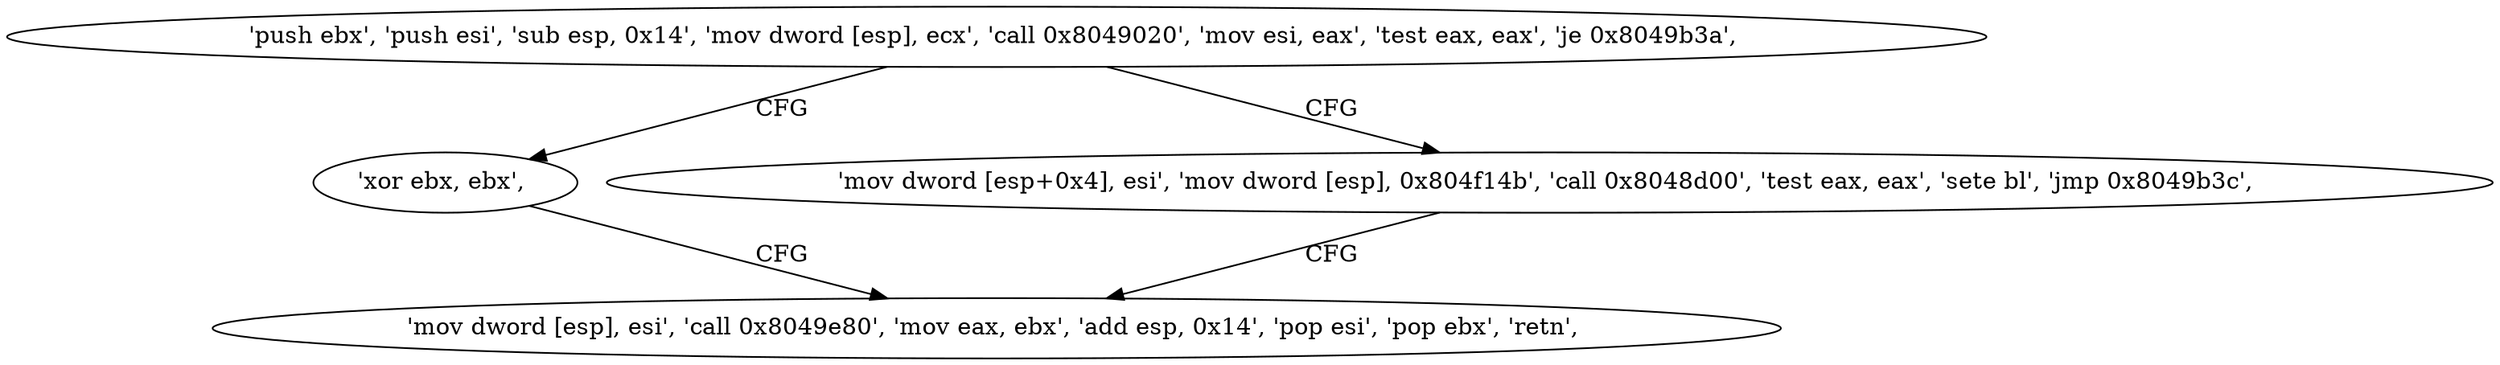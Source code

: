 digraph "func" {
"134519568" [label = "'push ebx', 'push esi', 'sub esp, 0x14', 'mov dword [esp], ecx', 'call 0x8049020', 'mov esi, eax', 'test eax, eax', 'je 0x8049b3a', " ]
"134519610" [label = "'xor ebx, ebx', " ]
"134519587" [label = "'mov dword [esp+0x4], esi', 'mov dword [esp], 0x804f14b', 'call 0x8048d00', 'test eax, eax', 'sete bl', 'jmp 0x8049b3c', " ]
"134519612" [label = "'mov dword [esp], esi', 'call 0x8049e80', 'mov eax, ebx', 'add esp, 0x14', 'pop esi', 'pop ebx', 'retn', " ]
"134519568" -> "134519610" [ label = "CFG" ]
"134519568" -> "134519587" [ label = "CFG" ]
"134519610" -> "134519612" [ label = "CFG" ]
"134519587" -> "134519612" [ label = "CFG" ]
}
